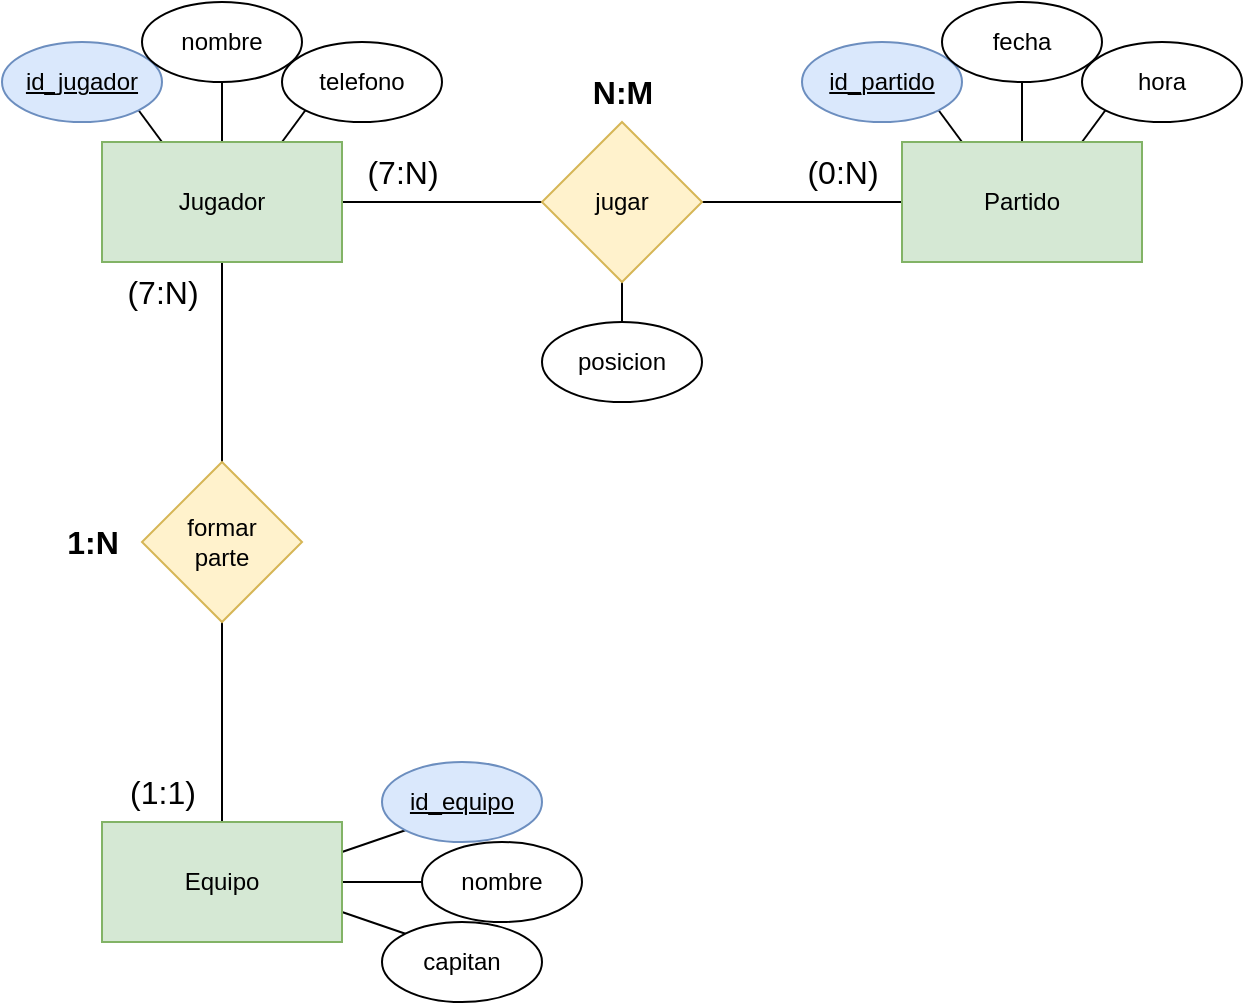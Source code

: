 <mxfile version="26.0.7">
  <diagram name="Page-1" id="jzw5WTR2NERdWGnIvId5">
    <mxGraphModel dx="774" dy="857" grid="1" gridSize="10" guides="1" tooltips="1" connect="1" arrows="1" fold="1" page="0" pageScale="1" pageWidth="850" pageHeight="1100" background="#ffffff" math="0" shadow="0">
      <root>
        <mxCell id="0" />
        <mxCell id="1" parent="0" />
        <mxCell id="QhfKAPlDiAFCTURe2MWs-65" style="edgeStyle=none;curved=1;rounded=0;orthogonalLoop=1;jettySize=auto;html=1;exitX=0.5;exitY=0;exitDx=0;exitDy=0;entryX=0.5;entryY=1;entryDx=0;entryDy=0;fontSize=12;startSize=8;endSize=8;endArrow=none;startFill=0;" edge="1" parent="1" source="QhfKAPlDiAFCTURe2MWs-58" target="QhfKAPlDiAFCTURe2MWs-62">
          <mxGeometry relative="1" as="geometry" />
        </mxCell>
        <mxCell id="QhfKAPlDiAFCTURe2MWs-73" style="edgeStyle=none;curved=1;rounded=0;orthogonalLoop=1;jettySize=auto;html=1;exitX=1;exitY=0.25;exitDx=0;exitDy=0;entryX=0;entryY=1;entryDx=0;entryDy=0;fontSize=12;startSize=8;endSize=8;endArrow=none;startFill=0;" edge="1" parent="1" source="QhfKAPlDiAFCTURe2MWs-58" target="QhfKAPlDiAFCTURe2MWs-68">
          <mxGeometry relative="1" as="geometry" />
        </mxCell>
        <mxCell id="QhfKAPlDiAFCTURe2MWs-74" style="edgeStyle=none;curved=1;rounded=0;orthogonalLoop=1;jettySize=auto;html=1;exitX=1;exitY=0.5;exitDx=0;exitDy=0;entryX=0;entryY=0.5;entryDx=0;entryDy=0;fontSize=12;startSize=8;endSize=8;endArrow=none;startFill=0;" edge="1" parent="1" source="QhfKAPlDiAFCTURe2MWs-58" target="QhfKAPlDiAFCTURe2MWs-67">
          <mxGeometry relative="1" as="geometry" />
        </mxCell>
        <mxCell id="QhfKAPlDiAFCTURe2MWs-75" style="edgeStyle=none;curved=1;rounded=0;orthogonalLoop=1;jettySize=auto;html=1;exitX=1;exitY=0.75;exitDx=0;exitDy=0;entryX=0;entryY=0;entryDx=0;entryDy=0;fontSize=12;startSize=8;endSize=8;endArrow=none;startFill=0;" edge="1" parent="1" source="QhfKAPlDiAFCTURe2MWs-58" target="QhfKAPlDiAFCTURe2MWs-69">
          <mxGeometry relative="1" as="geometry" />
        </mxCell>
        <mxCell id="QhfKAPlDiAFCTURe2MWs-58" value="Equipo" style="rounded=0;whiteSpace=wrap;html=1;fillColor=#d5e8d4;strokeColor=#82b366;" vertex="1" parent="1">
          <mxGeometry x="50" y="410" width="120" height="60" as="geometry" />
        </mxCell>
        <mxCell id="QhfKAPlDiAFCTURe2MWs-64" style="edgeStyle=none;curved=1;rounded=0;orthogonalLoop=1;jettySize=auto;html=1;exitX=0;exitY=0.5;exitDx=0;exitDy=0;entryX=1;entryY=0.5;entryDx=0;entryDy=0;fontSize=12;startSize=8;endSize=8;endArrow=none;startFill=0;" edge="1" parent="1" source="QhfKAPlDiAFCTURe2MWs-59" target="QhfKAPlDiAFCTURe2MWs-61">
          <mxGeometry relative="1" as="geometry" />
        </mxCell>
        <mxCell id="QhfKAPlDiAFCTURe2MWs-94" style="edgeStyle=none;curved=1;rounded=0;orthogonalLoop=1;jettySize=auto;html=1;exitX=0.25;exitY=0;exitDx=0;exitDy=0;entryX=1;entryY=1;entryDx=0;entryDy=0;fontSize=12;startSize=8;endSize=8;endArrow=none;startFill=0;" edge="1" parent="1" source="QhfKAPlDiAFCTURe2MWs-59" target="QhfKAPlDiAFCTURe2MWs-89">
          <mxGeometry relative="1" as="geometry" />
        </mxCell>
        <mxCell id="QhfKAPlDiAFCTURe2MWs-95" style="edgeStyle=none;curved=1;rounded=0;orthogonalLoop=1;jettySize=auto;html=1;exitX=0.5;exitY=0;exitDx=0;exitDy=0;entryX=0.5;entryY=1;entryDx=0;entryDy=0;fontSize=12;startSize=8;endSize=8;endArrow=none;startFill=0;" edge="1" parent="1" source="QhfKAPlDiAFCTURe2MWs-59" target="QhfKAPlDiAFCTURe2MWs-90">
          <mxGeometry relative="1" as="geometry" />
        </mxCell>
        <mxCell id="QhfKAPlDiAFCTURe2MWs-96" style="edgeStyle=none;curved=1;rounded=0;orthogonalLoop=1;jettySize=auto;html=1;exitX=0.75;exitY=0;exitDx=0;exitDy=0;entryX=0;entryY=1;entryDx=0;entryDy=0;fontSize=12;startSize=8;endSize=8;endArrow=none;startFill=0;" edge="1" parent="1" source="QhfKAPlDiAFCTURe2MWs-59" target="QhfKAPlDiAFCTURe2MWs-91">
          <mxGeometry relative="1" as="geometry" />
        </mxCell>
        <mxCell id="QhfKAPlDiAFCTURe2MWs-59" value="Partido" style="rounded=0;whiteSpace=wrap;html=1;fillColor=#d5e8d4;strokeColor=#82b366;" vertex="1" parent="1">
          <mxGeometry x="450" y="70" width="120" height="60" as="geometry" />
        </mxCell>
        <mxCell id="QhfKAPlDiAFCTURe2MWs-63" style="edgeStyle=none;curved=1;rounded=0;orthogonalLoop=1;jettySize=auto;html=1;exitX=1;exitY=0.5;exitDx=0;exitDy=0;entryX=0;entryY=0.5;entryDx=0;entryDy=0;fontSize=12;startSize=8;endSize=8;endArrow=none;startFill=0;" edge="1" parent="1" source="QhfKAPlDiAFCTURe2MWs-60" target="QhfKAPlDiAFCTURe2MWs-61">
          <mxGeometry relative="1" as="geometry" />
        </mxCell>
        <mxCell id="QhfKAPlDiAFCTURe2MWs-66" style="edgeStyle=none;curved=1;rounded=0;orthogonalLoop=1;jettySize=auto;html=1;exitX=0.5;exitY=1;exitDx=0;exitDy=0;entryX=0.5;entryY=0;entryDx=0;entryDy=0;fontSize=12;startSize=8;endSize=8;endArrow=none;startFill=0;" edge="1" parent="1" source="QhfKAPlDiAFCTURe2MWs-60" target="QhfKAPlDiAFCTURe2MWs-62">
          <mxGeometry relative="1" as="geometry" />
        </mxCell>
        <mxCell id="QhfKAPlDiAFCTURe2MWs-79" style="edgeStyle=none;curved=1;rounded=0;orthogonalLoop=1;jettySize=auto;html=1;exitX=0.25;exitY=0;exitDx=0;exitDy=0;entryX=1;entryY=1;entryDx=0;entryDy=0;fontSize=12;startSize=8;endSize=8;endArrow=none;startFill=0;" edge="1" parent="1" source="QhfKAPlDiAFCTURe2MWs-60" target="QhfKAPlDiAFCTURe2MWs-76">
          <mxGeometry relative="1" as="geometry" />
        </mxCell>
        <mxCell id="QhfKAPlDiAFCTURe2MWs-80" style="edgeStyle=none;curved=1;rounded=0;orthogonalLoop=1;jettySize=auto;html=1;exitX=0.5;exitY=0;exitDx=0;exitDy=0;entryX=0.5;entryY=1;entryDx=0;entryDy=0;fontSize=12;startSize=8;endSize=8;endArrow=none;startFill=0;" edge="1" parent="1" source="QhfKAPlDiAFCTURe2MWs-60" target="QhfKAPlDiAFCTURe2MWs-77">
          <mxGeometry relative="1" as="geometry" />
        </mxCell>
        <mxCell id="QhfKAPlDiAFCTURe2MWs-81" style="edgeStyle=none;curved=1;rounded=0;orthogonalLoop=1;jettySize=auto;html=1;exitX=0.75;exitY=0;exitDx=0;exitDy=0;entryX=0;entryY=1;entryDx=0;entryDy=0;fontSize=12;startSize=8;endSize=8;endArrow=none;startFill=0;" edge="1" parent="1" source="QhfKAPlDiAFCTURe2MWs-60" target="QhfKAPlDiAFCTURe2MWs-78">
          <mxGeometry relative="1" as="geometry" />
        </mxCell>
        <mxCell id="QhfKAPlDiAFCTURe2MWs-60" value="Jugador" style="rounded=0;whiteSpace=wrap;html=1;fillColor=#d5e8d4;strokeColor=#82b366;" vertex="1" parent="1">
          <mxGeometry x="50" y="70" width="120" height="60" as="geometry" />
        </mxCell>
        <mxCell id="QhfKAPlDiAFCTURe2MWs-85" style="edgeStyle=none;curved=1;rounded=0;orthogonalLoop=1;jettySize=auto;html=1;exitX=0.5;exitY=1;exitDx=0;exitDy=0;entryX=0.5;entryY=0;entryDx=0;entryDy=0;fontSize=12;startSize=8;endSize=8;endArrow=none;startFill=0;" edge="1" parent="1" source="QhfKAPlDiAFCTURe2MWs-61" target="QhfKAPlDiAFCTURe2MWs-84">
          <mxGeometry relative="1" as="geometry" />
        </mxCell>
        <mxCell id="QhfKAPlDiAFCTURe2MWs-61" value="jugar" style="rhombus;whiteSpace=wrap;html=1;fillColor=#fff2cc;strokeColor=#d6b656;" vertex="1" parent="1">
          <mxGeometry x="270" y="60" width="80" height="80" as="geometry" />
        </mxCell>
        <mxCell id="QhfKAPlDiAFCTURe2MWs-62" value="&lt;div&gt;formar&lt;/div&gt;&lt;div&gt;parte&lt;/div&gt;" style="rhombus;whiteSpace=wrap;html=1;fillColor=#fff2cc;strokeColor=#d6b656;" vertex="1" parent="1">
          <mxGeometry x="70" y="230" width="80" height="80" as="geometry" />
        </mxCell>
        <mxCell id="QhfKAPlDiAFCTURe2MWs-67" value="nombre" style="ellipse;whiteSpace=wrap;html=1;" vertex="1" parent="1">
          <mxGeometry x="210" y="420" width="80" height="40" as="geometry" />
        </mxCell>
        <mxCell id="QhfKAPlDiAFCTURe2MWs-68" value="id_equipo" style="ellipse;whiteSpace=wrap;html=1;fontStyle=4;fillColor=#dae8fc;strokeColor=#6c8ebf;" vertex="1" parent="1">
          <mxGeometry x="190" y="380" width="80" height="40" as="geometry" />
        </mxCell>
        <mxCell id="QhfKAPlDiAFCTURe2MWs-69" value="capitan" style="ellipse;whiteSpace=wrap;html=1;" vertex="1" parent="1">
          <mxGeometry x="190" y="460" width="80" height="40" as="geometry" />
        </mxCell>
        <mxCell id="QhfKAPlDiAFCTURe2MWs-76" value="id_jugador" style="ellipse;whiteSpace=wrap;html=1;fontStyle=4;fillColor=#dae8fc;strokeColor=#6c8ebf;" vertex="1" parent="1">
          <mxGeometry y="20" width="80" height="40" as="geometry" />
        </mxCell>
        <mxCell id="QhfKAPlDiAFCTURe2MWs-77" value="nombre" style="ellipse;whiteSpace=wrap;html=1;" vertex="1" parent="1">
          <mxGeometry x="70" width="80" height="40" as="geometry" />
        </mxCell>
        <mxCell id="QhfKAPlDiAFCTURe2MWs-78" value="telefono" style="ellipse;whiteSpace=wrap;html=1;" vertex="1" parent="1">
          <mxGeometry x="140" y="20" width="80" height="40" as="geometry" />
        </mxCell>
        <mxCell id="QhfKAPlDiAFCTURe2MWs-82" value="(1:1)" style="text;html=1;align=center;verticalAlign=middle;resizable=0;points=[];autosize=1;strokeColor=none;fillColor=none;fontSize=16;" vertex="1" parent="1">
          <mxGeometry x="50" y="380" width="60" height="30" as="geometry" />
        </mxCell>
        <mxCell id="QhfKAPlDiAFCTURe2MWs-83" value="(7:N)" style="text;html=1;align=center;verticalAlign=middle;resizable=0;points=[];autosize=1;strokeColor=none;fillColor=none;fontSize=16;" vertex="1" parent="1">
          <mxGeometry x="50" y="130" width="60" height="30" as="geometry" />
        </mxCell>
        <mxCell id="QhfKAPlDiAFCTURe2MWs-84" value="posicion" style="ellipse;whiteSpace=wrap;html=1;" vertex="1" parent="1">
          <mxGeometry x="270" y="160" width="80" height="40" as="geometry" />
        </mxCell>
        <mxCell id="QhfKAPlDiAFCTURe2MWs-86" value="(0:N)" style="text;html=1;align=center;verticalAlign=middle;resizable=0;points=[];autosize=1;strokeColor=none;fillColor=none;fontSize=16;" vertex="1" parent="1">
          <mxGeometry x="390" y="70" width="60" height="30" as="geometry" />
        </mxCell>
        <mxCell id="QhfKAPlDiAFCTURe2MWs-87" value="(7:N)" style="text;html=1;align=center;verticalAlign=middle;resizable=0;points=[];autosize=1;strokeColor=none;fillColor=none;fontSize=16;" vertex="1" parent="1">
          <mxGeometry x="170" y="70" width="60" height="30" as="geometry" />
        </mxCell>
        <mxCell id="QhfKAPlDiAFCTURe2MWs-89" value="id_partido" style="ellipse;whiteSpace=wrap;html=1;fontStyle=4;fillColor=#dae8fc;strokeColor=#6c8ebf;" vertex="1" parent="1">
          <mxGeometry x="400" y="20" width="80" height="40" as="geometry" />
        </mxCell>
        <mxCell id="QhfKAPlDiAFCTURe2MWs-90" value="fecha" style="ellipse;whiteSpace=wrap;html=1;" vertex="1" parent="1">
          <mxGeometry x="470" width="80" height="40" as="geometry" />
        </mxCell>
        <mxCell id="QhfKAPlDiAFCTURe2MWs-91" value="hora" style="ellipse;whiteSpace=wrap;html=1;" vertex="1" parent="1">
          <mxGeometry x="540" y="20" width="80" height="40" as="geometry" />
        </mxCell>
        <mxCell id="QhfKAPlDiAFCTURe2MWs-97" value="N:M" style="text;html=1;align=center;verticalAlign=middle;resizable=0;points=[];autosize=1;strokeColor=none;fillColor=none;fontSize=16;fontStyle=1" vertex="1" parent="1">
          <mxGeometry x="285" y="30" width="50" height="30" as="geometry" />
        </mxCell>
        <mxCell id="QhfKAPlDiAFCTURe2MWs-98" value="1:N" style="text;html=1;align=center;verticalAlign=middle;resizable=0;points=[];autosize=1;strokeColor=none;fillColor=none;fontSize=16;fontStyle=1" vertex="1" parent="1">
          <mxGeometry x="20" y="255" width="50" height="30" as="geometry" />
        </mxCell>
      </root>
    </mxGraphModel>
  </diagram>
</mxfile>
